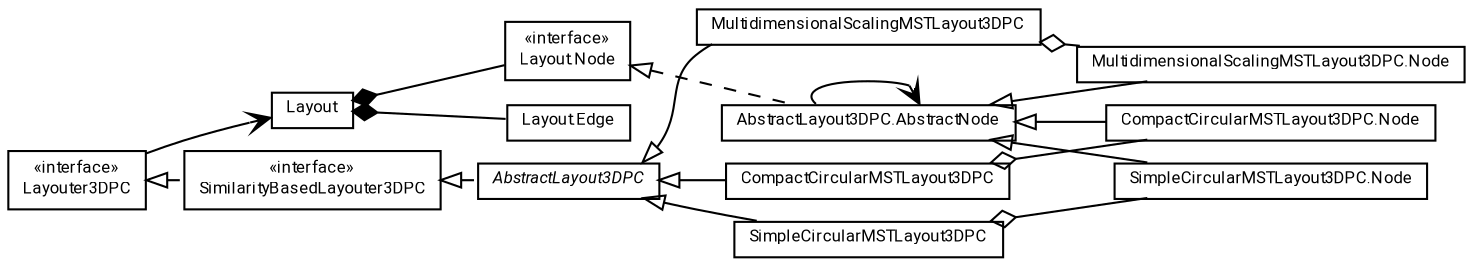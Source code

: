 #!/usr/local/bin/dot
#
# Class diagram 
# Generated by UMLGraph version R5_7_2-60-g0e99a6 (http://www.spinellis.gr/umlgraph/)
#

digraph G {
	graph [fontnames="svg"]
	edge [fontname="Roboto",fontsize=7,labelfontname="Roboto",labelfontsize=7,color="black"];
	node [fontname="Roboto",fontcolor="black",fontsize=8,shape=plaintext,margin=0,width=0,height=0];
	nodesep=0.15;
	ranksep=0.25;
	rankdir=LR;
	// de.lmu.ifi.dbs.elki.visualization.parallel3d.layout.Layout
	c102497 [label=<<table title="de.lmu.ifi.dbs.elki.visualization.parallel3d.layout.Layout" border="0" cellborder="1" cellspacing="0" cellpadding="2" href="Layout.html" target="_parent">
		<tr><td><table border="0" cellspacing="0" cellpadding="1">
		<tr><td align="center" balign="center"> <font face="Roboto">Layout</font> </td></tr>
		</table></td></tr>
		</table>>, URL="Layout.html"];
	// de.lmu.ifi.dbs.elki.visualization.parallel3d.layout.Layout.Edge
	c102498 [label=<<table title="de.lmu.ifi.dbs.elki.visualization.parallel3d.layout.Layout.Edge" border="0" cellborder="1" cellspacing="0" cellpadding="2" href="Layout.Edge.html" target="_parent">
		<tr><td><table border="0" cellspacing="0" cellpadding="1">
		<tr><td align="center" balign="center"> <font face="Roboto">Layout.Edge</font> </td></tr>
		</table></td></tr>
		</table>>, URL="Layout.Edge.html"];
	// de.lmu.ifi.dbs.elki.visualization.parallel3d.layout.Layout.Node
	c102499 [label=<<table title="de.lmu.ifi.dbs.elki.visualization.parallel3d.layout.Layout.Node" border="0" cellborder="1" cellspacing="0" cellpadding="2" href="Layout.Node.html" target="_parent">
		<tr><td><table border="0" cellspacing="0" cellpadding="1">
		<tr><td align="center" balign="center"> &#171;interface&#187; </td></tr>
		<tr><td align="center" balign="center"> <font face="Roboto">Layout.Node</font> </td></tr>
		</table></td></tr>
		</table>>, URL="Layout.Node.html"];
	// de.lmu.ifi.dbs.elki.visualization.parallel3d.layout.MultidimensionalScalingMSTLayout3DPC
	c102500 [label=<<table title="de.lmu.ifi.dbs.elki.visualization.parallel3d.layout.MultidimensionalScalingMSTLayout3DPC" border="0" cellborder="1" cellspacing="0" cellpadding="2" href="MultidimensionalScalingMSTLayout3DPC.html" target="_parent">
		<tr><td><table border="0" cellspacing="0" cellpadding="1">
		<tr><td align="center" balign="center"> <font face="Roboto">MultidimensionalScalingMSTLayout3DPC</font> </td></tr>
		</table></td></tr>
		</table>>, URL="MultidimensionalScalingMSTLayout3DPC.html"];
	// de.lmu.ifi.dbs.elki.visualization.parallel3d.layout.MultidimensionalScalingMSTLayout3DPC.Node
	c102501 [label=<<table title="de.lmu.ifi.dbs.elki.visualization.parallel3d.layout.MultidimensionalScalingMSTLayout3DPC.Node" border="0" cellborder="1" cellspacing="0" cellpadding="2" href="MultidimensionalScalingMSTLayout3DPC.Node.html" target="_parent">
		<tr><td><table border="0" cellspacing="0" cellpadding="1">
		<tr><td align="center" balign="center"> <font face="Roboto">MultidimensionalScalingMSTLayout3DPC.Node</font> </td></tr>
		</table></td></tr>
		</table>>, URL="MultidimensionalScalingMSTLayout3DPC.Node.html"];
	// de.lmu.ifi.dbs.elki.visualization.parallel3d.layout.Layouter3DPC<V>
	c102503 [label=<<table title="de.lmu.ifi.dbs.elki.visualization.parallel3d.layout.Layouter3DPC" border="0" cellborder="1" cellspacing="0" cellpadding="2" href="Layouter3DPC.html" target="_parent">
		<tr><td><table border="0" cellspacing="0" cellpadding="1">
		<tr><td align="center" balign="center"> &#171;interface&#187; </td></tr>
		<tr><td align="center" balign="center"> <font face="Roboto">Layouter3DPC</font> </td></tr>
		</table></td></tr>
		</table>>, URL="Layouter3DPC.html"];
	// de.lmu.ifi.dbs.elki.visualization.parallel3d.layout.SimpleCircularMSTLayout3DPC
	c102504 [label=<<table title="de.lmu.ifi.dbs.elki.visualization.parallel3d.layout.SimpleCircularMSTLayout3DPC" border="0" cellborder="1" cellspacing="0" cellpadding="2" href="SimpleCircularMSTLayout3DPC.html" target="_parent">
		<tr><td><table border="0" cellspacing="0" cellpadding="1">
		<tr><td align="center" balign="center"> <font face="Roboto">SimpleCircularMSTLayout3DPC</font> </td></tr>
		</table></td></tr>
		</table>>, URL="SimpleCircularMSTLayout3DPC.html"];
	// de.lmu.ifi.dbs.elki.visualization.parallel3d.layout.SimpleCircularMSTLayout3DPC.Node
	c102505 [label=<<table title="de.lmu.ifi.dbs.elki.visualization.parallel3d.layout.SimpleCircularMSTLayout3DPC.Node" border="0" cellborder="1" cellspacing="0" cellpadding="2" href="SimpleCircularMSTLayout3DPC.Node.html" target="_parent">
		<tr><td><table border="0" cellspacing="0" cellpadding="1">
		<tr><td align="center" balign="center"> <font face="Roboto">SimpleCircularMSTLayout3DPC.Node</font> </td></tr>
		</table></td></tr>
		</table>>, URL="SimpleCircularMSTLayout3DPC.Node.html"];
	// de.lmu.ifi.dbs.elki.visualization.parallel3d.layout.SimilarityBasedLayouter3DPC
	c102507 [label=<<table title="de.lmu.ifi.dbs.elki.visualization.parallel3d.layout.SimilarityBasedLayouter3DPC" border="0" cellborder="1" cellspacing="0" cellpadding="2" href="SimilarityBasedLayouter3DPC.html" target="_parent">
		<tr><td><table border="0" cellspacing="0" cellpadding="1">
		<tr><td align="center" balign="center"> &#171;interface&#187; </td></tr>
		<tr><td align="center" balign="center"> <font face="Roboto">SimilarityBasedLayouter3DPC</font> </td></tr>
		</table></td></tr>
		</table>>, URL="SimilarityBasedLayouter3DPC.html"];
	// de.lmu.ifi.dbs.elki.visualization.parallel3d.layout.CompactCircularMSTLayout3DPC
	c102508 [label=<<table title="de.lmu.ifi.dbs.elki.visualization.parallel3d.layout.CompactCircularMSTLayout3DPC" border="0" cellborder="1" cellspacing="0" cellpadding="2" href="CompactCircularMSTLayout3DPC.html" target="_parent">
		<tr><td><table border="0" cellspacing="0" cellpadding="1">
		<tr><td align="center" balign="center"> <font face="Roboto">CompactCircularMSTLayout3DPC</font> </td></tr>
		</table></td></tr>
		</table>>, URL="CompactCircularMSTLayout3DPC.html"];
	// de.lmu.ifi.dbs.elki.visualization.parallel3d.layout.CompactCircularMSTLayout3DPC.Node
	c102509 [label=<<table title="de.lmu.ifi.dbs.elki.visualization.parallel3d.layout.CompactCircularMSTLayout3DPC.Node" border="0" cellborder="1" cellspacing="0" cellpadding="2" href="CompactCircularMSTLayout3DPC.Node.html" target="_parent">
		<tr><td><table border="0" cellspacing="0" cellpadding="1">
		<tr><td align="center" balign="center"> <font face="Roboto">CompactCircularMSTLayout3DPC.Node</font> </td></tr>
		</table></td></tr>
		</table>>, URL="CompactCircularMSTLayout3DPC.Node.html"];
	// de.lmu.ifi.dbs.elki.visualization.parallel3d.layout.AbstractLayout3DPC<N extends de.lmu.ifi.dbs.elki.visualization.parallel3d.layout.Layout.Node>
	c102511 [label=<<table title="de.lmu.ifi.dbs.elki.visualization.parallel3d.layout.AbstractLayout3DPC" border="0" cellborder="1" cellspacing="0" cellpadding="2" href="AbstractLayout3DPC.html" target="_parent">
		<tr><td><table border="0" cellspacing="0" cellpadding="1">
		<tr><td align="center" balign="center"> <font face="Roboto"><i>AbstractLayout3DPC</i></font> </td></tr>
		</table></td></tr>
		</table>>, URL="AbstractLayout3DPC.html"];
	// de.lmu.ifi.dbs.elki.visualization.parallel3d.layout.AbstractLayout3DPC.AbstractNode<N extends de.lmu.ifi.dbs.elki.visualization.parallel3d.layout.AbstractLayout3DPC.AbstractNode<N>>
	c102513 [label=<<table title="de.lmu.ifi.dbs.elki.visualization.parallel3d.layout.AbstractLayout3DPC.AbstractNode" border="0" cellborder="1" cellspacing="0" cellpadding="2" href="AbstractLayout3DPC.AbstractNode.html" target="_parent">
		<tr><td><table border="0" cellspacing="0" cellpadding="1">
		<tr><td align="center" balign="center"> <font face="Roboto">AbstractLayout3DPC.AbstractNode</font> </td></tr>
		</table></td></tr>
		</table>>, URL="AbstractLayout3DPC.AbstractNode.html"];
	// de.lmu.ifi.dbs.elki.visualization.parallel3d.layout.Layout composed de.lmu.ifi.dbs.elki.visualization.parallel3d.layout.Layout.Node
	c102497 -> c102499 [arrowhead=none,arrowtail=diamond,dir=back,weight=6];
	// de.lmu.ifi.dbs.elki.visualization.parallel3d.layout.Layout composed de.lmu.ifi.dbs.elki.visualization.parallel3d.layout.Layout.Edge
	c102497 -> c102498 [arrowhead=none,arrowtail=diamond,dir=back,weight=6];
	// de.lmu.ifi.dbs.elki.visualization.parallel3d.layout.MultidimensionalScalingMSTLayout3DPC extends de.lmu.ifi.dbs.elki.visualization.parallel3d.layout.AbstractLayout3DPC<N extends de.lmu.ifi.dbs.elki.visualization.parallel3d.layout.Layout.Node>
	c102511 -> c102500 [arrowtail=empty,dir=back,weight=10];
	// de.lmu.ifi.dbs.elki.visualization.parallel3d.layout.MultidimensionalScalingMSTLayout3DPC has de.lmu.ifi.dbs.elki.visualization.parallel3d.layout.MultidimensionalScalingMSTLayout3DPC.Node
	c102500 -> c102501 [arrowhead=none,arrowtail=ediamond,dir=back,weight=4];
	// de.lmu.ifi.dbs.elki.visualization.parallel3d.layout.MultidimensionalScalingMSTLayout3DPC.Node extends de.lmu.ifi.dbs.elki.visualization.parallel3d.layout.AbstractLayout3DPC.AbstractNode<N extends de.lmu.ifi.dbs.elki.visualization.parallel3d.layout.AbstractLayout3DPC.AbstractNode<N>>
	c102513 -> c102501 [arrowtail=empty,dir=back,weight=10];
	// de.lmu.ifi.dbs.elki.visualization.parallel3d.layout.Layouter3DPC<V> navassoc de.lmu.ifi.dbs.elki.visualization.parallel3d.layout.Layout
	c102503 -> c102497 [arrowhead=open,weight=1];
	// de.lmu.ifi.dbs.elki.visualization.parallel3d.layout.SimpleCircularMSTLayout3DPC extends de.lmu.ifi.dbs.elki.visualization.parallel3d.layout.AbstractLayout3DPC<N extends de.lmu.ifi.dbs.elki.visualization.parallel3d.layout.Layout.Node>
	c102511 -> c102504 [arrowtail=empty,dir=back,weight=10];
	// de.lmu.ifi.dbs.elki.visualization.parallel3d.layout.SimpleCircularMSTLayout3DPC has de.lmu.ifi.dbs.elki.visualization.parallel3d.layout.SimpleCircularMSTLayout3DPC.Node
	c102504 -> c102505 [arrowhead=none,arrowtail=ediamond,dir=back,weight=4];
	// de.lmu.ifi.dbs.elki.visualization.parallel3d.layout.SimpleCircularMSTLayout3DPC.Node extends de.lmu.ifi.dbs.elki.visualization.parallel3d.layout.AbstractLayout3DPC.AbstractNode<N extends de.lmu.ifi.dbs.elki.visualization.parallel3d.layout.AbstractLayout3DPC.AbstractNode<N>>
	c102513 -> c102505 [arrowtail=empty,dir=back,weight=10];
	// de.lmu.ifi.dbs.elki.visualization.parallel3d.layout.SimilarityBasedLayouter3DPC implements de.lmu.ifi.dbs.elki.visualization.parallel3d.layout.Layouter3DPC<V>
	c102503 -> c102507 [arrowtail=empty,style=dashed,dir=back,weight=9];
	// de.lmu.ifi.dbs.elki.visualization.parallel3d.layout.CompactCircularMSTLayout3DPC extends de.lmu.ifi.dbs.elki.visualization.parallel3d.layout.AbstractLayout3DPC<N extends de.lmu.ifi.dbs.elki.visualization.parallel3d.layout.Layout.Node>
	c102511 -> c102508 [arrowtail=empty,dir=back,weight=10];
	// de.lmu.ifi.dbs.elki.visualization.parallel3d.layout.CompactCircularMSTLayout3DPC has de.lmu.ifi.dbs.elki.visualization.parallel3d.layout.CompactCircularMSTLayout3DPC.Node
	c102508 -> c102509 [arrowhead=none,arrowtail=ediamond,dir=back,weight=4];
	// de.lmu.ifi.dbs.elki.visualization.parallel3d.layout.CompactCircularMSTLayout3DPC.Node extends de.lmu.ifi.dbs.elki.visualization.parallel3d.layout.AbstractLayout3DPC.AbstractNode<N extends de.lmu.ifi.dbs.elki.visualization.parallel3d.layout.AbstractLayout3DPC.AbstractNode<N>>
	c102513 -> c102509 [arrowtail=empty,dir=back,weight=10];
	// de.lmu.ifi.dbs.elki.visualization.parallel3d.layout.AbstractLayout3DPC<N extends de.lmu.ifi.dbs.elki.visualization.parallel3d.layout.Layout.Node> implements de.lmu.ifi.dbs.elki.visualization.parallel3d.layout.SimilarityBasedLayouter3DPC
	c102507 -> c102511 [arrowtail=empty,style=dashed,dir=back,weight=9];
	// de.lmu.ifi.dbs.elki.visualization.parallel3d.layout.AbstractLayout3DPC.AbstractNode<N extends de.lmu.ifi.dbs.elki.visualization.parallel3d.layout.AbstractLayout3DPC.AbstractNode<N>> implements de.lmu.ifi.dbs.elki.visualization.parallel3d.layout.Layout.Node
	c102499 -> c102513 [arrowtail=empty,style=dashed,dir=back,weight=9];
	// de.lmu.ifi.dbs.elki.visualization.parallel3d.layout.AbstractLayout3DPC.AbstractNode<N extends de.lmu.ifi.dbs.elki.visualization.parallel3d.layout.AbstractLayout3DPC.AbstractNode<N>> navassoc de.lmu.ifi.dbs.elki.visualization.parallel3d.layout.AbstractLayout3DPC.AbstractNode<N extends de.lmu.ifi.dbs.elki.visualization.parallel3d.layout.AbstractLayout3DPC.AbstractNode<N>>
	c102513 -> c102513 [arrowhead=open,weight=1,headlabel="*"];
}

